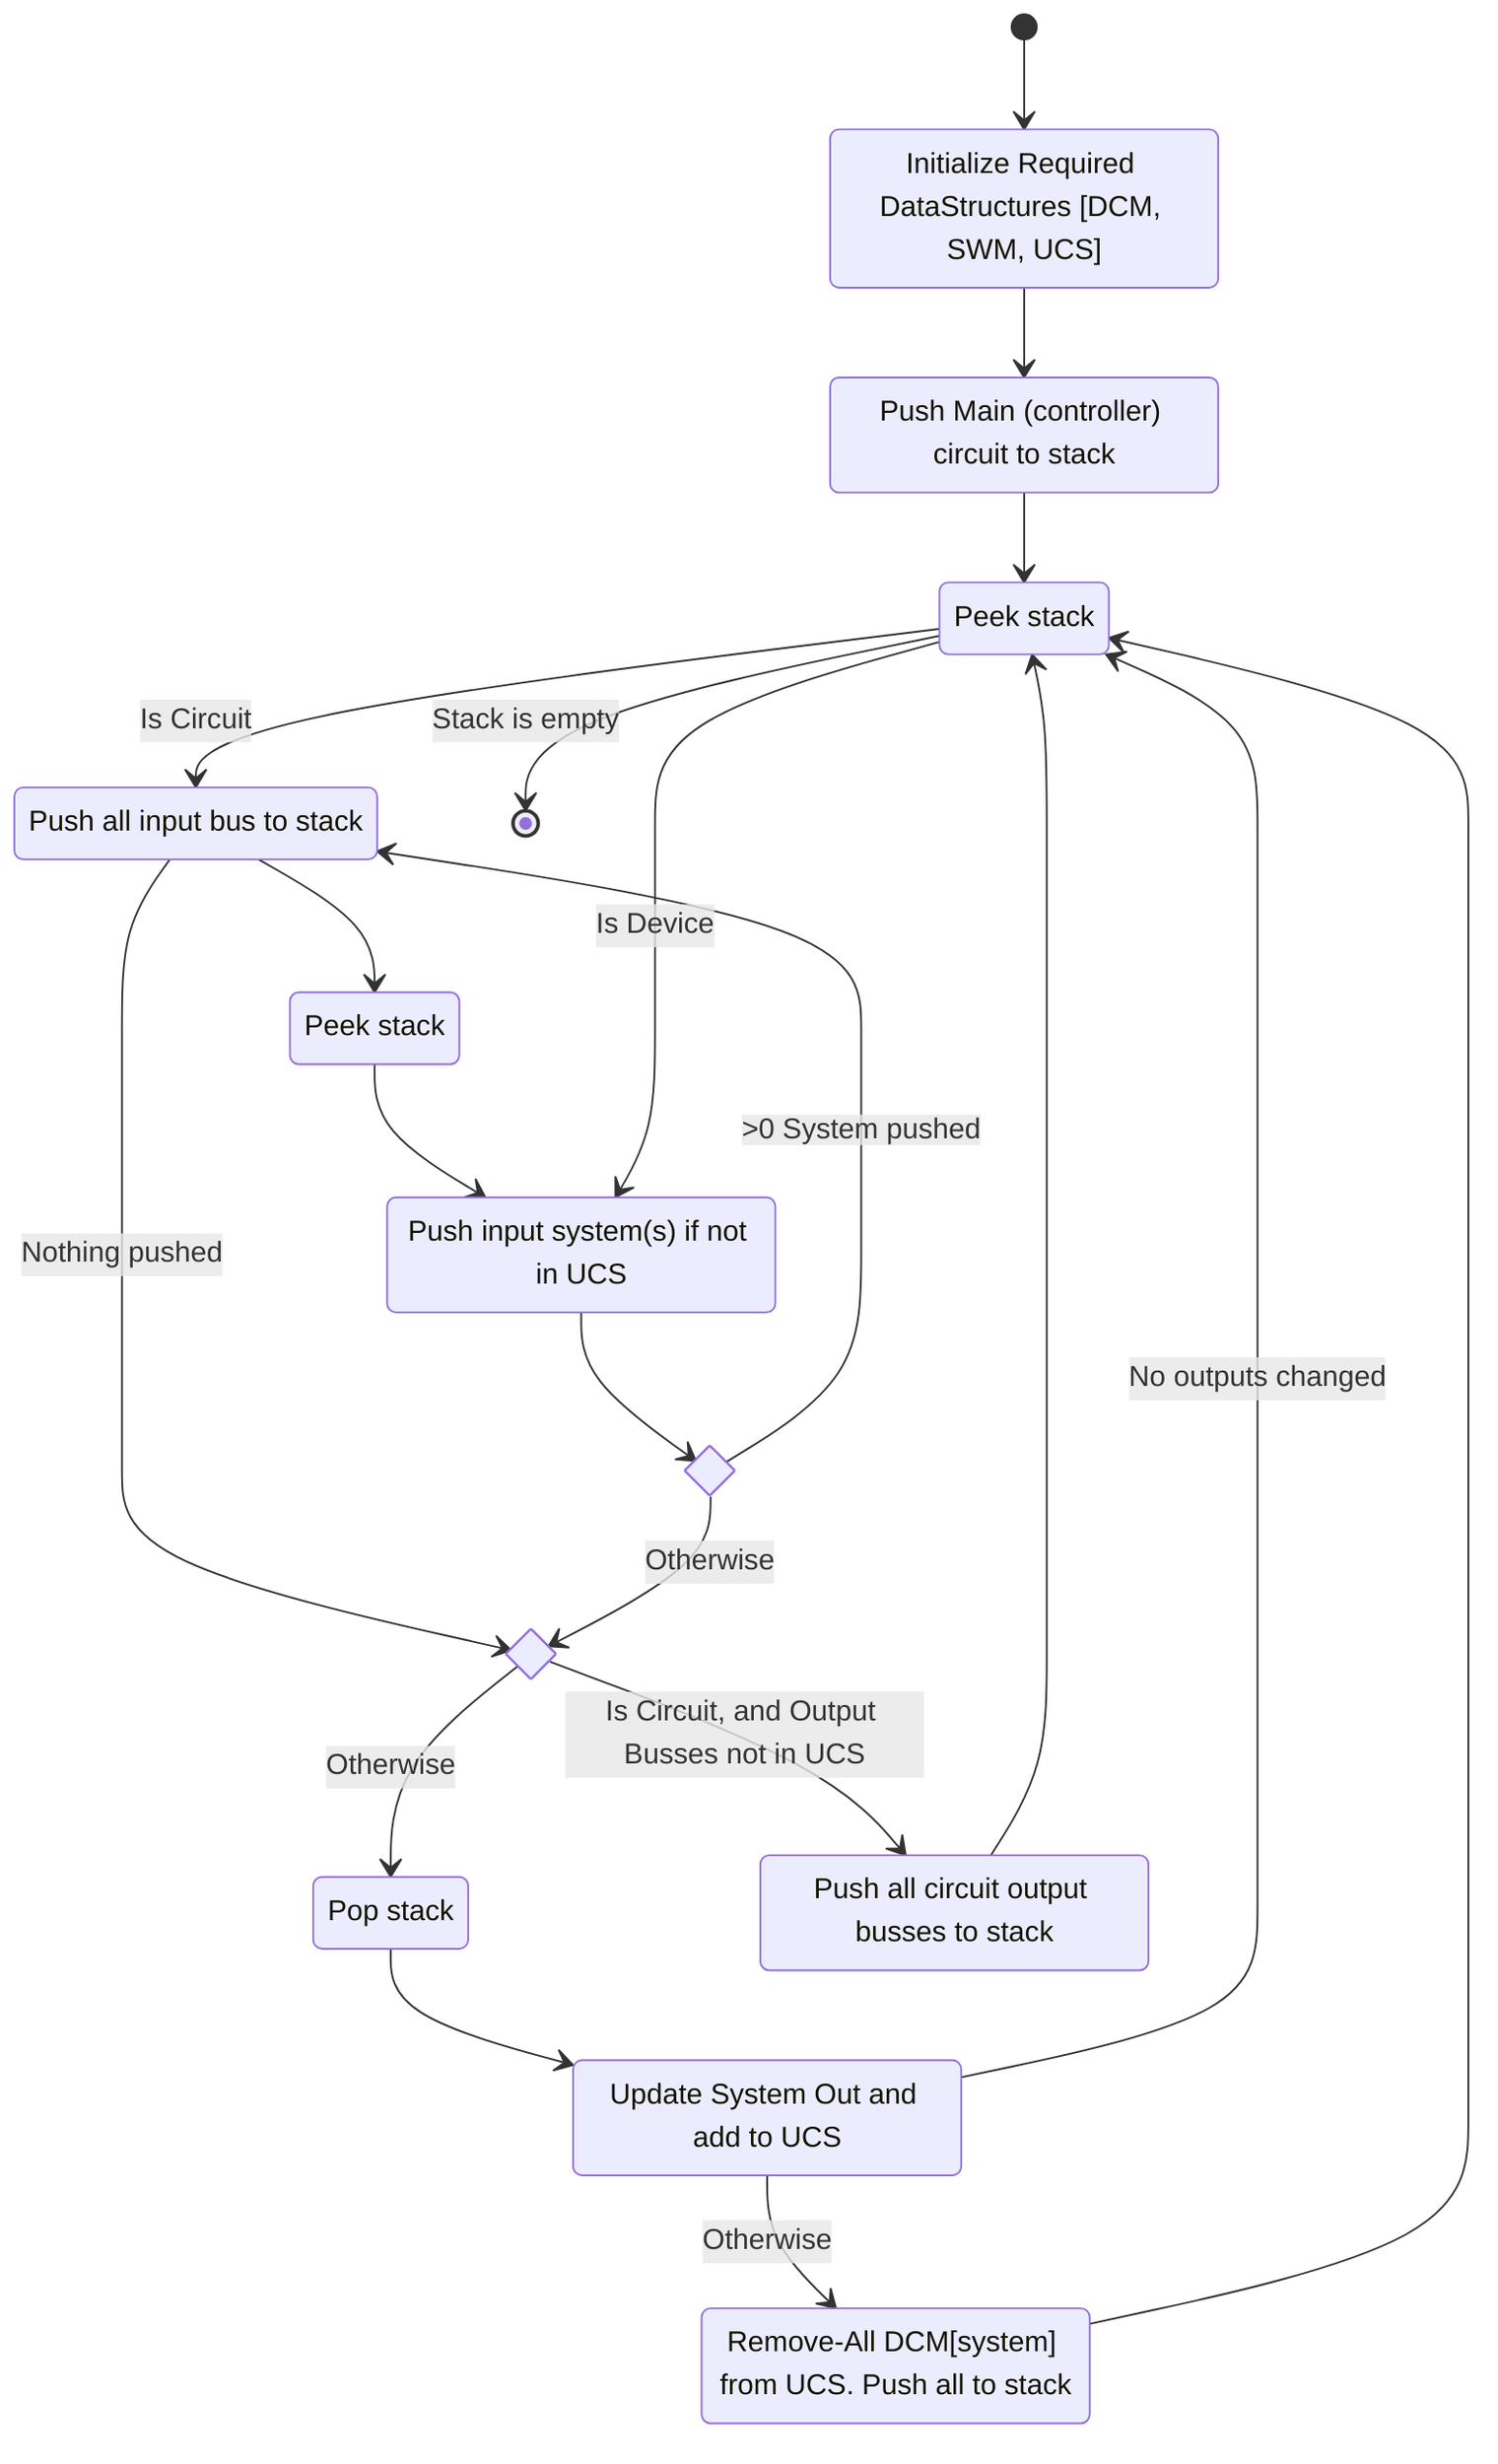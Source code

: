 stateDiagram

%% DCM ==> Dependency Chain Mapping {System (dependency) ==> List of systems (dependents)}
%% SWM ==> Stack With Membership Query
%% UCS ==> Updated and Current Stable Systems
init: Initialize Required DataStructures [DCM, SWM, UCS]
updateMAIN: Push Main (controller) circuit to stack
popStack0: Pop stack
peekStack0: Peek stack
peekStack1: Peek stack
updateOBP: Push all input bus to stack
updateOUT: Update System Out and add to UCS
applyDCM: Remove-All DCM[system] from UCS. Push all to stack
pushIfNotInUCS: Push input system(s) if not in UCS
circuit: Push all circuit output busses to stack

[*] --> init
init --> updateMAIN
updateMAIN --> peekStack0
peekStack0 --> updateOBP: Is Circuit
updateOBP --> peekStack1
peekStack1 --> pushIfNotInUCS
peekStack0 --> pushIfNotInUCS: Is Device

state qwe <<choice>>
state if0 <<choice>>
updateOBP --> if0: Nothing pushed

pushIfNotInUCS --> qwe
qwe --> updateOBP: >0 System pushed
qwe --> if0: Otherwise


if0 --> popStack0: Otherwise
popStack0 --> updateOUT
updateOUT --> applyDCM: Otherwise
updateOUT --> peekStack0: No outputs changed
if0 --> circuit: Is Circuit, and Output Busses not in UCS
circuit --> peekStack0

applyDCM --> peekStack0
peekStack0 --> [*]: Stack is empty